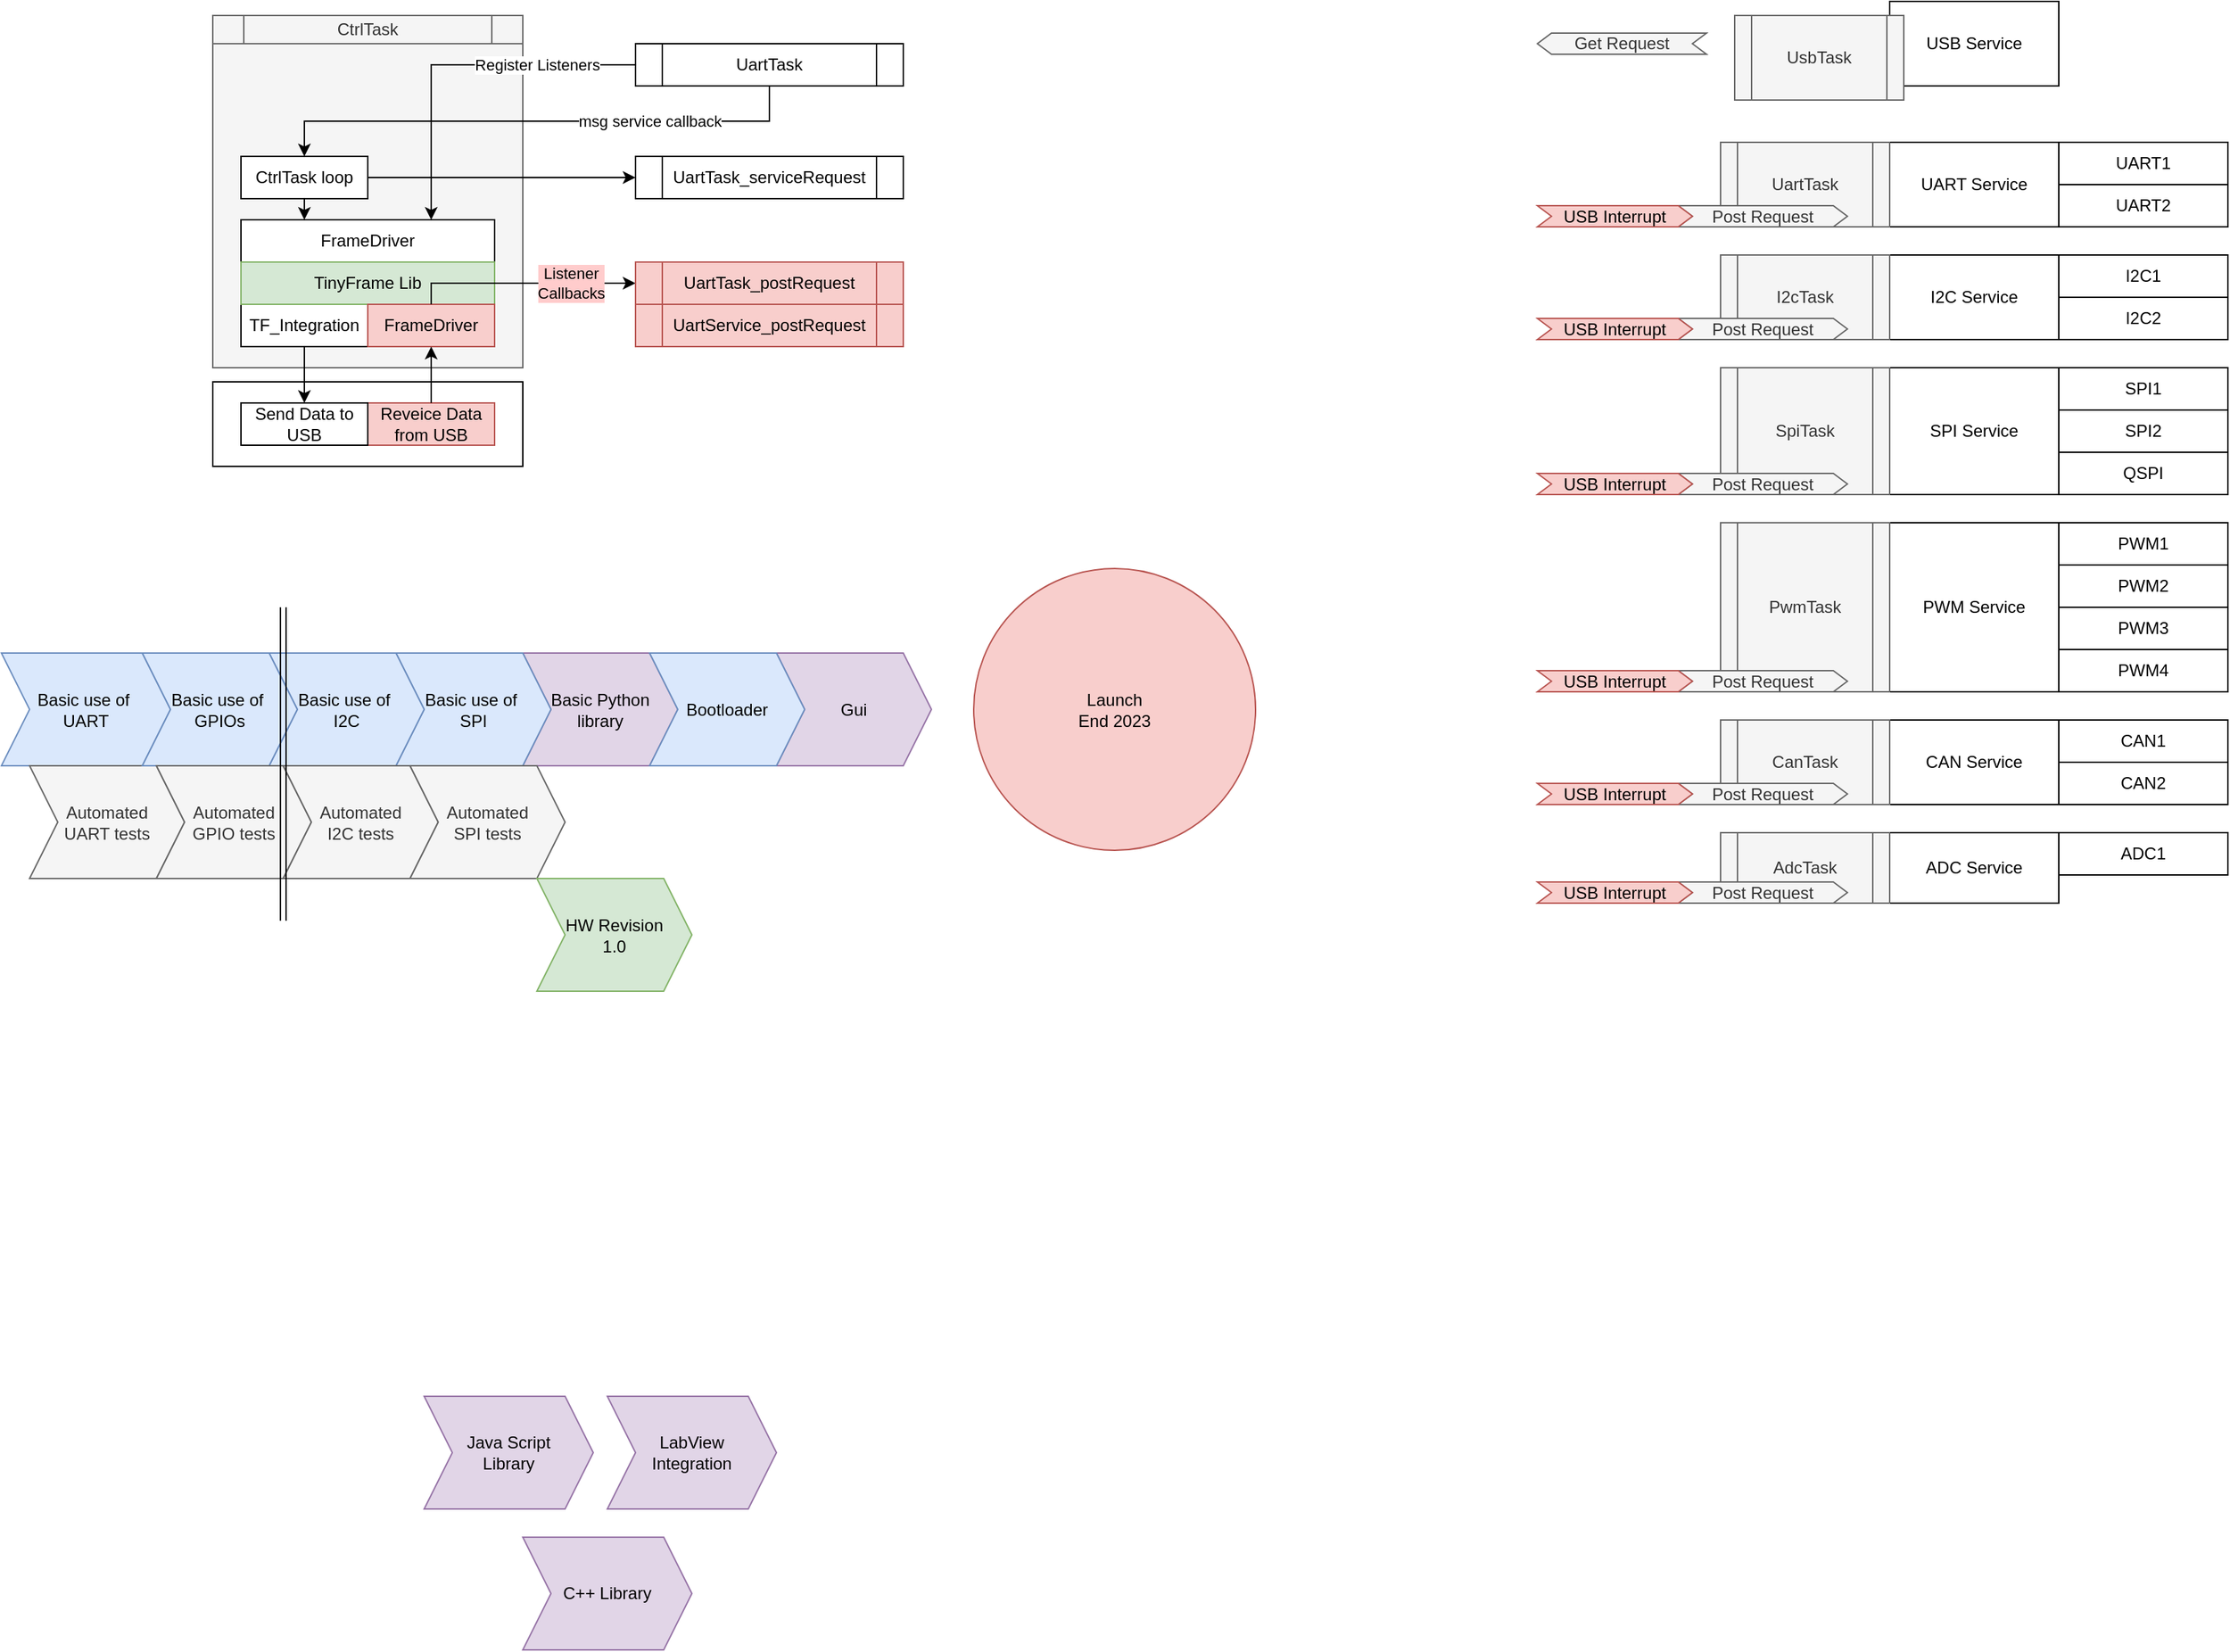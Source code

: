<mxfile version="21.6.1" type="device">
  <diagram name="Page-1" id="5djotg3BYbdR64tGl3rD">
    <mxGraphModel dx="1839" dy="583" grid="1" gridSize="10" guides="1" tooltips="1" connect="1" arrows="1" fold="1" page="1" pageScale="1" pageWidth="850" pageHeight="1100" math="0" shadow="0">
      <root>
        <mxCell id="0" />
        <mxCell id="1" parent="0" />
        <mxCell id="Nsy4iq3d1Hhg4RcDAwvX-22" value="" style="rounded=0;whiteSpace=wrap;html=1;fillColor=#f5f5f5;fontColor=#333333;strokeColor=#666666;" parent="1" vertex="1">
          <mxGeometry x="-640" y="70" width="220" height="230" as="geometry" />
        </mxCell>
        <mxCell id="Nsy4iq3d1Hhg4RcDAwvX-9" value="" style="rounded=0;whiteSpace=wrap;html=1;" parent="1" vertex="1">
          <mxGeometry x="-640" y="310" width="220" height="60" as="geometry" />
        </mxCell>
        <mxCell id="G_X2aF6QY7qZGDWIiVCL-1" value="UART1" style="rounded=0;whiteSpace=wrap;html=1;" parent="1" vertex="1">
          <mxGeometry x="670" y="140" width="120" height="30" as="geometry" />
        </mxCell>
        <mxCell id="G_X2aF6QY7qZGDWIiVCL-2" value="UART2" style="rounded=0;whiteSpace=wrap;html=1;" parent="1" vertex="1">
          <mxGeometry x="670" y="170" width="120" height="30" as="geometry" />
        </mxCell>
        <mxCell id="G_X2aF6QY7qZGDWIiVCL-3" value="I2C1" style="rounded=0;whiteSpace=wrap;html=1;" parent="1" vertex="1">
          <mxGeometry x="670" y="220" width="120" height="30" as="geometry" />
        </mxCell>
        <mxCell id="G_X2aF6QY7qZGDWIiVCL-4" value="I2C2" style="rounded=0;whiteSpace=wrap;html=1;" parent="1" vertex="1">
          <mxGeometry x="670" y="250" width="120" height="30" as="geometry" />
        </mxCell>
        <mxCell id="G_X2aF6QY7qZGDWIiVCL-5" value="SPI1" style="rounded=0;whiteSpace=wrap;html=1;" parent="1" vertex="1">
          <mxGeometry x="670" y="300" width="120" height="30" as="geometry" />
        </mxCell>
        <mxCell id="G_X2aF6QY7qZGDWIiVCL-6" value="SPI2" style="rounded=0;whiteSpace=wrap;html=1;" parent="1" vertex="1">
          <mxGeometry x="670" y="330" width="120" height="30" as="geometry" />
        </mxCell>
        <mxCell id="G_X2aF6QY7qZGDWIiVCL-7" value="QSPI" style="rounded=0;whiteSpace=wrap;html=1;" parent="1" vertex="1">
          <mxGeometry x="670" y="360" width="120" height="30" as="geometry" />
        </mxCell>
        <mxCell id="G_X2aF6QY7qZGDWIiVCL-8" value="PWM1" style="rounded=0;whiteSpace=wrap;html=1;" parent="1" vertex="1">
          <mxGeometry x="670" y="410" width="120" height="30" as="geometry" />
        </mxCell>
        <mxCell id="G_X2aF6QY7qZGDWIiVCL-9" value="PWM2" style="rounded=0;whiteSpace=wrap;html=1;" parent="1" vertex="1">
          <mxGeometry x="670" y="440" width="120" height="30" as="geometry" />
        </mxCell>
        <mxCell id="G_X2aF6QY7qZGDWIiVCL-10" value="PWM3" style="rounded=0;whiteSpace=wrap;html=1;" parent="1" vertex="1">
          <mxGeometry x="670" y="470" width="120" height="30" as="geometry" />
        </mxCell>
        <mxCell id="G_X2aF6QY7qZGDWIiVCL-11" value="PWM4" style="rounded=0;whiteSpace=wrap;html=1;" parent="1" vertex="1">
          <mxGeometry x="670" y="500" width="120" height="30" as="geometry" />
        </mxCell>
        <mxCell id="G_X2aF6QY7qZGDWIiVCL-12" value="CAN1" style="rounded=0;whiteSpace=wrap;html=1;" parent="1" vertex="1">
          <mxGeometry x="670" y="550" width="120" height="30" as="geometry" />
        </mxCell>
        <mxCell id="G_X2aF6QY7qZGDWIiVCL-13" value="CAN2" style="rounded=0;whiteSpace=wrap;html=1;" parent="1" vertex="1">
          <mxGeometry x="670" y="580" width="120" height="30" as="geometry" />
        </mxCell>
        <mxCell id="G_X2aF6QY7qZGDWIiVCL-14" value="ADC1" style="rounded=0;whiteSpace=wrap;html=1;" parent="1" vertex="1">
          <mxGeometry x="670" y="630" width="120" height="30" as="geometry" />
        </mxCell>
        <mxCell id="G_X2aF6QY7qZGDWIiVCL-17" value="UART Service" style="rounded=0;whiteSpace=wrap;html=1;" parent="1" vertex="1">
          <mxGeometry x="550" y="140" width="120" height="60" as="geometry" />
        </mxCell>
        <mxCell id="G_X2aF6QY7qZGDWIiVCL-18" value="I2C Service" style="rounded=0;whiteSpace=wrap;html=1;" parent="1" vertex="1">
          <mxGeometry x="550" y="220" width="120" height="60" as="geometry" />
        </mxCell>
        <mxCell id="G_X2aF6QY7qZGDWIiVCL-19" value="SPI Service" style="rounded=0;whiteSpace=wrap;html=1;" parent="1" vertex="1">
          <mxGeometry x="550" y="300" width="120" height="90" as="geometry" />
        </mxCell>
        <mxCell id="G_X2aF6QY7qZGDWIiVCL-20" value="PWM Service" style="rounded=0;whiteSpace=wrap;html=1;" parent="1" vertex="1">
          <mxGeometry x="550" y="410" width="120" height="120" as="geometry" />
        </mxCell>
        <mxCell id="G_X2aF6QY7qZGDWIiVCL-21" value="CAN Service" style="rounded=0;whiteSpace=wrap;html=1;" parent="1" vertex="1">
          <mxGeometry x="550" y="550" width="120" height="60" as="geometry" />
        </mxCell>
        <mxCell id="G_X2aF6QY7qZGDWIiVCL-22" value="ADC Service" style="rounded=0;whiteSpace=wrap;html=1;" parent="1" vertex="1">
          <mxGeometry x="550" y="630" width="120" height="50" as="geometry" />
        </mxCell>
        <mxCell id="G_X2aF6QY7qZGDWIiVCL-23" value="USB Service" style="rounded=0;whiteSpace=wrap;html=1;" parent="1" vertex="1">
          <mxGeometry x="550" y="40" width="120" height="60" as="geometry" />
        </mxCell>
        <mxCell id="G_X2aF6QY7qZGDWIiVCL-25" value="UartTask" style="shape=process;whiteSpace=wrap;html=1;backgroundOutline=1;fillColor=#f5f5f5;strokeColor=#666666;fontColor=#333333;" parent="1" vertex="1">
          <mxGeometry x="430" y="140" width="120" height="60" as="geometry" />
        </mxCell>
        <mxCell id="G_X2aF6QY7qZGDWIiVCL-26" value="I2cTask" style="shape=process;whiteSpace=wrap;html=1;backgroundOutline=1;fillColor=#f5f5f5;fontColor=#333333;strokeColor=#666666;" parent="1" vertex="1">
          <mxGeometry x="430" y="220" width="120" height="60" as="geometry" />
        </mxCell>
        <mxCell id="G_X2aF6QY7qZGDWIiVCL-27" value="SpiTask" style="shape=process;whiteSpace=wrap;html=1;backgroundOutline=1;fillColor=#f5f5f5;fontColor=#333333;strokeColor=#666666;" parent="1" vertex="1">
          <mxGeometry x="430" y="300" width="120" height="90" as="geometry" />
        </mxCell>
        <mxCell id="G_X2aF6QY7qZGDWIiVCL-28" value="PwmTask" style="shape=process;whiteSpace=wrap;html=1;backgroundOutline=1;fillColor=#f5f5f5;fontColor=#333333;strokeColor=#666666;" parent="1" vertex="1">
          <mxGeometry x="430" y="410" width="120" height="120" as="geometry" />
        </mxCell>
        <mxCell id="G_X2aF6QY7qZGDWIiVCL-29" value="CanTask" style="shape=process;whiteSpace=wrap;html=1;backgroundOutline=1;fillColor=#f5f5f5;fontColor=#333333;strokeColor=#666666;" parent="1" vertex="1">
          <mxGeometry x="430" y="550" width="120" height="60" as="geometry" />
        </mxCell>
        <mxCell id="G_X2aF6QY7qZGDWIiVCL-30" value="AdcTask" style="shape=process;whiteSpace=wrap;html=1;backgroundOutline=1;fillColor=#f5f5f5;fontColor=#333333;strokeColor=#666666;" parent="1" vertex="1">
          <mxGeometry x="430" y="630" width="120" height="50" as="geometry" />
        </mxCell>
        <mxCell id="G_X2aF6QY7qZGDWIiVCL-33" value="Post Request" style="shape=step;perimeter=stepPerimeter;whiteSpace=wrap;html=1;fixedSize=1;size=10.0;fillColor=#f5f5f5;strokeColor=#666666;fontColor=#333333;" parent="1" vertex="1">
          <mxGeometry x="400" y="375" width="120" height="15" as="geometry" />
        </mxCell>
        <mxCell id="G_X2aF6QY7qZGDWIiVCL-34" value="Post Request" style="shape=step;perimeter=stepPerimeter;whiteSpace=wrap;html=1;fixedSize=1;size=10.0;fillColor=#f5f5f5;strokeColor=#666666;fontColor=#333333;" parent="1" vertex="1">
          <mxGeometry x="400" y="185" width="120" height="15" as="geometry" />
        </mxCell>
        <mxCell id="G_X2aF6QY7qZGDWIiVCL-35" value="Post Request" style="shape=step;perimeter=stepPerimeter;whiteSpace=wrap;html=1;fixedSize=1;size=10.0;fillColor=#f5f5f5;strokeColor=#666666;fontColor=#333333;" parent="1" vertex="1">
          <mxGeometry x="400" y="265" width="120" height="15" as="geometry" />
        </mxCell>
        <mxCell id="G_X2aF6QY7qZGDWIiVCL-36" value="Post Request" style="shape=step;perimeter=stepPerimeter;whiteSpace=wrap;html=1;fixedSize=1;size=10.0;fillColor=#f5f5f5;strokeColor=#666666;fontColor=#333333;" parent="1" vertex="1">
          <mxGeometry x="400" y="515" width="120" height="15" as="geometry" />
        </mxCell>
        <mxCell id="G_X2aF6QY7qZGDWIiVCL-37" value="Post Request" style="shape=step;perimeter=stepPerimeter;whiteSpace=wrap;html=1;fixedSize=1;size=10.0;fillColor=#f5f5f5;strokeColor=#666666;fontColor=#333333;" parent="1" vertex="1">
          <mxGeometry x="400" y="595" width="120" height="15" as="geometry" />
        </mxCell>
        <mxCell id="G_X2aF6QY7qZGDWIiVCL-38" value="Post Request" style="shape=step;perimeter=stepPerimeter;whiteSpace=wrap;html=1;fixedSize=1;size=10.0;fillColor=#f5f5f5;strokeColor=#666666;fontColor=#333333;" parent="1" vertex="1">
          <mxGeometry x="400" y="665" width="120" height="15" as="geometry" />
        </mxCell>
        <mxCell id="G_X2aF6QY7qZGDWIiVCL-39" value="USB Interrupt" style="shape=step;perimeter=stepPerimeter;whiteSpace=wrap;html=1;fixedSize=1;size=10.0;fillColor=#f8cecc;strokeColor=#b85450;" parent="1" vertex="1">
          <mxGeometry x="300" y="265" width="110" height="15" as="geometry" />
        </mxCell>
        <mxCell id="G_X2aF6QY7qZGDWIiVCL-40" value="USB Interrupt" style="shape=step;perimeter=stepPerimeter;whiteSpace=wrap;html=1;fixedSize=1;size=10.0;fillColor=#f8cecc;strokeColor=#b85450;" parent="1" vertex="1">
          <mxGeometry x="300" y="375" width="110" height="15" as="geometry" />
        </mxCell>
        <mxCell id="G_X2aF6QY7qZGDWIiVCL-41" value="USB Interrupt" style="shape=step;perimeter=stepPerimeter;whiteSpace=wrap;html=1;fixedSize=1;size=10.0;fillColor=#f8cecc;strokeColor=#b85450;" parent="1" vertex="1">
          <mxGeometry x="300" y="515" width="110" height="15" as="geometry" />
        </mxCell>
        <mxCell id="G_X2aF6QY7qZGDWIiVCL-42" value="USB Interrupt" style="shape=step;perimeter=stepPerimeter;whiteSpace=wrap;html=1;fixedSize=1;size=10.0;fillColor=#f8cecc;strokeColor=#b85450;" parent="1" vertex="1">
          <mxGeometry x="300" y="595" width="110" height="15" as="geometry" />
        </mxCell>
        <mxCell id="G_X2aF6QY7qZGDWIiVCL-43" value="USB Interrupt" style="shape=step;perimeter=stepPerimeter;whiteSpace=wrap;html=1;fixedSize=1;size=10.0;fillColor=#f8cecc;strokeColor=#b85450;" parent="1" vertex="1">
          <mxGeometry x="300" y="665" width="110" height="15" as="geometry" />
        </mxCell>
        <mxCell id="G_X2aF6QY7qZGDWIiVCL-44" value="Get Request" style="shape=step;perimeter=stepPerimeter;whiteSpace=wrap;html=1;fixedSize=1;size=10.0;fillColor=#f5f5f5;strokeColor=#666666;fontColor=#333333;direction=west;" parent="1" vertex="1">
          <mxGeometry x="300" y="62.5" width="120" height="15" as="geometry" />
        </mxCell>
        <mxCell id="G_X2aF6QY7qZGDWIiVCL-48" value="Reveice Data from USB" style="rounded=0;whiteSpace=wrap;html=1;fillColor=#f8cecc;strokeColor=#b85450;" parent="1" vertex="1">
          <mxGeometry x="-530" y="325" width="90" height="30" as="geometry" />
        </mxCell>
        <mxCell id="G_X2aF6QY7qZGDWIiVCL-49" value="USB Interrupt" style="shape=step;perimeter=stepPerimeter;whiteSpace=wrap;html=1;fixedSize=1;size=10.0;fillColor=#f8cecc;strokeColor=#b85450;" parent="1" vertex="1">
          <mxGeometry x="300" y="185" width="110" height="15" as="geometry" />
        </mxCell>
        <mxCell id="Nsy4iq3d1Hhg4RcDAwvX-1" value="FrameDriver" style="rounded=0;whiteSpace=wrap;html=1;" parent="1" vertex="1">
          <mxGeometry x="-620" y="195" width="180" height="30" as="geometry" />
        </mxCell>
        <mxCell id="Nsy4iq3d1Hhg4RcDAwvX-8" style="edgeStyle=orthogonalEdgeStyle;rounded=0;orthogonalLoop=1;jettySize=auto;html=1;entryX=0.5;entryY=0;entryDx=0;entryDy=0;" parent="1" source="Nsy4iq3d1Hhg4RcDAwvX-2" target="Nsy4iq3d1Hhg4RcDAwvX-4" edge="1">
          <mxGeometry relative="1" as="geometry" />
        </mxCell>
        <mxCell id="Nsy4iq3d1Hhg4RcDAwvX-2" value="TF_Integration" style="rounded=0;whiteSpace=wrap;html=1;" parent="1" vertex="1">
          <mxGeometry x="-620" y="255" width="90" height="30" as="geometry" />
        </mxCell>
        <mxCell id="Nsy4iq3d1Hhg4RcDAwvX-12" value="Register Listeners" style="edgeStyle=orthogonalEdgeStyle;rounded=0;orthogonalLoop=1;jettySize=auto;html=1;exitX=0;exitY=0.5;exitDx=0;exitDy=0;entryX=0.75;entryY=0;entryDx=0;entryDy=0;" parent="1" source="y3L6mXbf1fA8dSHqUWPm-3" target="Nsy4iq3d1Hhg4RcDAwvX-1" edge="1">
          <mxGeometry x="-0.451" relative="1" as="geometry">
            <mxPoint x="-275" y="150" as="targetPoint" />
            <mxPoint as="offset" />
            <mxPoint x="-490.58" y="164.49" as="sourcePoint" />
          </mxGeometry>
        </mxCell>
        <mxCell id="Nsy4iq3d1Hhg4RcDAwvX-3" value="TinyFrame Lib" style="rounded=0;whiteSpace=wrap;html=1;fillColor=#d5e8d4;strokeColor=#82b366;" parent="1" vertex="1">
          <mxGeometry x="-620" y="225" width="180" height="30" as="geometry" />
        </mxCell>
        <mxCell id="Nsy4iq3d1Hhg4RcDAwvX-4" value="Send Data to USB" style="rounded=0;whiteSpace=wrap;html=1;" parent="1" vertex="1">
          <mxGeometry x="-620" y="325" width="90" height="30" as="geometry" />
        </mxCell>
        <mxCell id="Nsy4iq3d1Hhg4RcDAwvX-5" value="FrameDriver" style="rounded=0;whiteSpace=wrap;html=1;fillColor=#f8cecc;strokeColor=#b85450;" parent="1" vertex="1">
          <mxGeometry x="-530" y="255" width="90" height="30" as="geometry" />
        </mxCell>
        <mxCell id="Nsy4iq3d1Hhg4RcDAwvX-7" value="" style="endArrow=classic;html=1;rounded=0;exitX=0.5;exitY=0;exitDx=0;exitDy=0;entryX=0.5;entryY=1;entryDx=0;entryDy=0;" parent="1" source="G_X2aF6QY7qZGDWIiVCL-48" target="Nsy4iq3d1Hhg4RcDAwvX-5" edge="1">
          <mxGeometry width="50" height="50" relative="1" as="geometry">
            <mxPoint x="-490" y="315" as="sourcePoint" />
            <mxPoint x="-440" y="265" as="targetPoint" />
          </mxGeometry>
        </mxCell>
        <mxCell id="Nsy4iq3d1Hhg4RcDAwvX-14" value="" style="endArrow=classic;html=1;rounded=0;exitX=0.5;exitY=0;exitDx=0;exitDy=0;entryX=0;entryY=0.5;entryDx=0;entryDy=0;" parent="1" source="Nsy4iq3d1Hhg4RcDAwvX-5" target="y3L6mXbf1fA8dSHqUWPm-2" edge="1">
          <mxGeometry width="50" height="50" relative="1" as="geometry">
            <mxPoint x="-490" y="255" as="sourcePoint" />
            <mxPoint x="-345" y="240" as="targetPoint" />
            <Array as="points">
              <mxPoint x="-485" y="240" />
            </Array>
          </mxGeometry>
        </mxCell>
        <mxCell id="Nsy4iq3d1Hhg4RcDAwvX-15" value="Listener&lt;br&gt;Callbacks" style="edgeLabel;html=1;align=center;verticalAlign=middle;resizable=0;points=[];labelBackgroundColor=#FFCCCC;" parent="Nsy4iq3d1Hhg4RcDAwvX-14" vertex="1" connectable="0">
          <mxGeometry x="-0.139" y="1" relative="1" as="geometry">
            <mxPoint x="45" y="1" as="offset" />
          </mxGeometry>
        </mxCell>
        <mxCell id="ZHzaPNyj-4bgb9aYFhHR-3" value="msg service callback" style="edgeStyle=orthogonalEdgeStyle;rounded=0;orthogonalLoop=1;jettySize=auto;html=1;exitX=0.5;exitY=1;exitDx=0;exitDy=0;entryX=0.5;entryY=0;entryDx=0;entryDy=0;" parent="1" source="y3L6mXbf1fA8dSHqUWPm-3" target="ZHzaPNyj-4bgb9aYFhHR-4" edge="1">
          <mxGeometry x="-0.421" relative="1" as="geometry">
            <mxPoint as="offset" />
          </mxGeometry>
        </mxCell>
        <mxCell id="Nsy4iq3d1Hhg4RcDAwvX-16" value="UartTask_serviceRequest" style="shape=process;whiteSpace=wrap;html=1;backgroundOutline=1;" parent="1" vertex="1">
          <mxGeometry x="-340" y="150" width="190" height="30" as="geometry" />
        </mxCell>
        <mxCell id="Nsy4iq3d1Hhg4RcDAwvX-19" value="UsbTask" style="shape=process;whiteSpace=wrap;html=1;backgroundOutline=1;fillColor=#f5f5f5;strokeColor=#666666;fontColor=#333333;" parent="1" vertex="1">
          <mxGeometry x="440" y="50" width="120" height="60" as="geometry" />
        </mxCell>
        <mxCell id="Nsy4iq3d1Hhg4RcDAwvX-20" value="CtrlTask" style="shape=process;whiteSpace=wrap;html=1;backgroundOutline=1;fillColor=#f5f5f5;strokeColor=#666666;fontColor=#333333;" parent="1" vertex="1">
          <mxGeometry x="-640" y="50" width="220" height="20" as="geometry" />
        </mxCell>
        <mxCell id="ZHzaPNyj-4bgb9aYFhHR-5" style="edgeStyle=orthogonalEdgeStyle;rounded=0;orthogonalLoop=1;jettySize=auto;html=1;entryX=0.25;entryY=0;entryDx=0;entryDy=0;" parent="1" source="ZHzaPNyj-4bgb9aYFhHR-4" target="Nsy4iq3d1Hhg4RcDAwvX-1" edge="1">
          <mxGeometry relative="1" as="geometry">
            <Array as="points">
              <mxPoint x="-575" y="190" />
              <mxPoint x="-575" y="190" />
            </Array>
          </mxGeometry>
        </mxCell>
        <mxCell id="y3L6mXbf1fA8dSHqUWPm-4" style="edgeStyle=orthogonalEdgeStyle;rounded=0;orthogonalLoop=1;jettySize=auto;html=1;exitX=1;exitY=0.5;exitDx=0;exitDy=0;entryX=0;entryY=0.5;entryDx=0;entryDy=0;" parent="1" source="ZHzaPNyj-4bgb9aYFhHR-4" target="Nsy4iq3d1Hhg4RcDAwvX-16" edge="1">
          <mxGeometry relative="1" as="geometry" />
        </mxCell>
        <mxCell id="ZHzaPNyj-4bgb9aYFhHR-4" value="CtrlTask loop" style="rounded=0;whiteSpace=wrap;html=1;" parent="1" vertex="1">
          <mxGeometry x="-620" y="150" width="90" height="30" as="geometry" />
        </mxCell>
        <mxCell id="GxoWffpTGCmhnY2QeW1a-3" value="Basic use of&amp;nbsp;&lt;br&gt;UART" style="shape=step;perimeter=stepPerimeter;whiteSpace=wrap;html=1;fixedSize=1;fillColor=#dae8fc;strokeColor=#6c8ebf;" parent="1" vertex="1">
          <mxGeometry x="-790" y="502.5" width="120" height="80" as="geometry" />
        </mxCell>
        <mxCell id="GxoWffpTGCmhnY2QeW1a-4" value="Basic Python&lt;br&gt;library" style="shape=step;perimeter=stepPerimeter;whiteSpace=wrap;html=1;fixedSize=1;fillColor=#e1d5e7;strokeColor=#9673a6;" parent="1" vertex="1">
          <mxGeometry x="-420" y="502.5" width="110" height="80" as="geometry" />
        </mxCell>
        <mxCell id="GxoWffpTGCmhnY2QeW1a-5" value="Java Script&lt;br&gt;Library" style="shape=step;perimeter=stepPerimeter;whiteSpace=wrap;html=1;fixedSize=1;fillColor=#e1d5e7;strokeColor=#9673a6;" parent="1" vertex="1">
          <mxGeometry x="-490" y="1030" width="120" height="80" as="geometry" />
        </mxCell>
        <mxCell id="GxoWffpTGCmhnY2QeW1a-6" value="LabView&lt;br&gt;Integration" style="shape=step;perimeter=stepPerimeter;whiteSpace=wrap;html=1;fixedSize=1;fillColor=#e1d5e7;strokeColor=#9673a6;" parent="1" vertex="1">
          <mxGeometry x="-360" y="1030" width="120" height="80" as="geometry" />
        </mxCell>
        <mxCell id="GxoWffpTGCmhnY2QeW1a-7" value="C++ Library" style="shape=step;perimeter=stepPerimeter;whiteSpace=wrap;html=1;fixedSize=1;fillColor=#e1d5e7;strokeColor=#9673a6;" parent="1" vertex="1">
          <mxGeometry x="-420" y="1130" width="120" height="80" as="geometry" />
        </mxCell>
        <mxCell id="GxoWffpTGCmhnY2QeW1a-8" value="Basic use of&amp;nbsp;&lt;br&gt;SPI" style="shape=step;perimeter=stepPerimeter;whiteSpace=wrap;html=1;fixedSize=1;fillColor=#dae8fc;strokeColor=#6c8ebf;" parent="1" vertex="1">
          <mxGeometry x="-510" y="502.5" width="110" height="80" as="geometry" />
        </mxCell>
        <mxCell id="GxoWffpTGCmhnY2QeW1a-9" value="Basic use of&amp;nbsp;&lt;br&gt;I2C" style="shape=step;perimeter=stepPerimeter;whiteSpace=wrap;html=1;fixedSize=1;fillColor=#dae8fc;strokeColor=#6c8ebf;" parent="1" vertex="1">
          <mxGeometry x="-600" y="502.5" width="110" height="80" as="geometry" />
        </mxCell>
        <mxCell id="GxoWffpTGCmhnY2QeW1a-10" value="Automated&lt;br&gt;UART tests" style="shape=step;perimeter=stepPerimeter;whiteSpace=wrap;html=1;fixedSize=1;fillColor=#f5f5f5;fontColor=#333333;strokeColor=#666666;" parent="1" vertex="1">
          <mxGeometry x="-770" y="582.5" width="110" height="80" as="geometry" />
        </mxCell>
        <mxCell id="GxoWffpTGCmhnY2QeW1a-11" value="Gui" style="shape=step;perimeter=stepPerimeter;whiteSpace=wrap;html=1;fixedSize=1;fillColor=#e1d5e7;strokeColor=#9673a6;" parent="1" vertex="1">
          <mxGeometry x="-240" y="502.5" width="110" height="80" as="geometry" />
        </mxCell>
        <mxCell id="y3L6mXbf1fA8dSHqUWPm-2" value="UartTask_postRequest" style="shape=process;whiteSpace=wrap;html=1;backgroundOutline=1;fillColor=#f8cecc;strokeColor=#b85450;" parent="1" vertex="1">
          <mxGeometry x="-340" y="225" width="190" height="30" as="geometry" />
        </mxCell>
        <mxCell id="y3L6mXbf1fA8dSHqUWPm-3" value="UartTask" style="shape=process;whiteSpace=wrap;html=1;backgroundOutline=1;" parent="1" vertex="1">
          <mxGeometry x="-340" y="70" width="190" height="30" as="geometry" />
        </mxCell>
        <mxCell id="y3L6mXbf1fA8dSHqUWPm-6" value="UartService_postRequest" style="shape=process;whiteSpace=wrap;html=1;backgroundOutline=1;fillColor=#f8cecc;strokeColor=#b85450;" parent="1" vertex="1">
          <mxGeometry x="-340" y="255" width="190" height="30" as="geometry" />
        </mxCell>
        <mxCell id="U8RaNXlyf2R7A8_mV7JU-1" value="Basic use of&amp;nbsp;&lt;br&gt;GPIOs" style="shape=step;perimeter=stepPerimeter;whiteSpace=wrap;html=1;fixedSize=1;fillColor=#dae8fc;strokeColor=#6c8ebf;" vertex="1" parent="1">
          <mxGeometry x="-690" y="502.5" width="110" height="80" as="geometry" />
        </mxCell>
        <mxCell id="U8RaNXlyf2R7A8_mV7JU-2" value="Automated&lt;br&gt;GPIO tests" style="shape=step;perimeter=stepPerimeter;whiteSpace=wrap;html=1;fixedSize=1;fillColor=#f5f5f5;fontColor=#333333;strokeColor=#666666;" vertex="1" parent="1">
          <mxGeometry x="-680" y="582.5" width="110" height="80" as="geometry" />
        </mxCell>
        <mxCell id="U8RaNXlyf2R7A8_mV7JU-3" value="Automated&lt;br&gt;I2C tests" style="shape=step;perimeter=stepPerimeter;whiteSpace=wrap;html=1;fixedSize=1;fillColor=#f5f5f5;fontColor=#333333;strokeColor=#666666;" vertex="1" parent="1">
          <mxGeometry x="-590" y="582.5" width="110" height="80" as="geometry" />
        </mxCell>
        <mxCell id="U8RaNXlyf2R7A8_mV7JU-4" value="Automated&lt;br&gt;SPI tests" style="shape=step;perimeter=stepPerimeter;whiteSpace=wrap;html=1;fixedSize=1;fillColor=#f5f5f5;fontColor=#333333;strokeColor=#666666;" vertex="1" parent="1">
          <mxGeometry x="-500" y="582.5" width="110" height="80" as="geometry" />
        </mxCell>
        <mxCell id="U8RaNXlyf2R7A8_mV7JU-5" value="" style="shape=link;html=1;rounded=0;" edge="1" parent="1">
          <mxGeometry width="100" relative="1" as="geometry">
            <mxPoint x="-590" y="470" as="sourcePoint" />
            <mxPoint x="-590" y="692.5" as="targetPoint" />
          </mxGeometry>
        </mxCell>
        <mxCell id="U8RaNXlyf2R7A8_mV7JU-6" value="Launch&lt;br&gt;End 2023" style="ellipse;whiteSpace=wrap;html=1;aspect=fixed;fillColor=#f8cecc;strokeColor=#b85450;" vertex="1" parent="1">
          <mxGeometry x="-100" y="442.5" width="200" height="200" as="geometry" />
        </mxCell>
        <mxCell id="U8RaNXlyf2R7A8_mV7JU-7" value="HW Revision&lt;br&gt;1.0" style="shape=step;perimeter=stepPerimeter;whiteSpace=wrap;html=1;fixedSize=1;fillColor=#d5e8d4;strokeColor=#82b366;" vertex="1" parent="1">
          <mxGeometry x="-410" y="662.5" width="110" height="80" as="geometry" />
        </mxCell>
        <mxCell id="U8RaNXlyf2R7A8_mV7JU-8" value="Bootloader" style="shape=step;perimeter=stepPerimeter;whiteSpace=wrap;html=1;fixedSize=1;fillColor=#dae8fc;strokeColor=#6c8ebf;" vertex="1" parent="1">
          <mxGeometry x="-330" y="502.5" width="110" height="80" as="geometry" />
        </mxCell>
      </root>
    </mxGraphModel>
  </diagram>
</mxfile>
